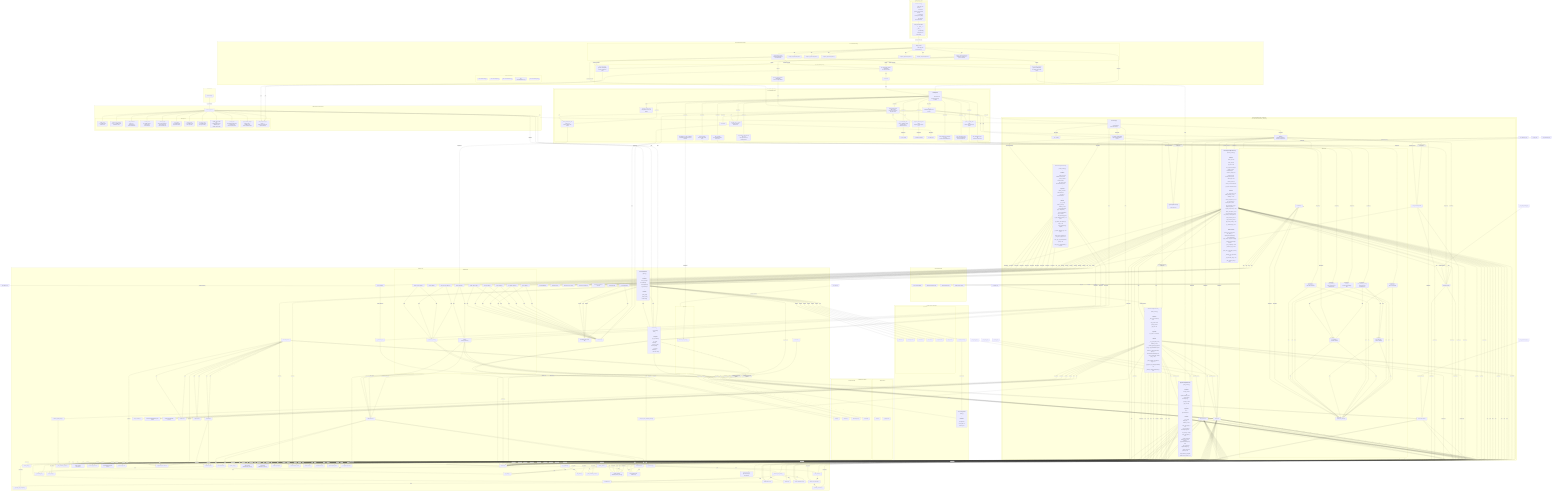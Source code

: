 graph TD
    subgraph "Application Entry Point"
        subgraph "File: src/thoth/main.py"
            direction TB
            main_module_docstring["
                <b>Module Docstring</b><br/>
                Main entry point for Thoth.<br/>
                This module provides a command-line interface<br/>
                for running the Thoth system by calling<br/>
                the refactored CLI implementation.
            "]
            main_entry_execution["
                <b>Entry Point Execution</b><br/>
                if __name__ == '__main__':<br/>
                    sys.exit(main())<br/>
                <i>Delegates to CLI main function</i>
            "]

            main_module_docstring --> main_entry_execution
        end
    end

    subgraph "User Interface"
        ObsidianPlugin["Obsidian Plugin"]
    end

    subgraph "Backend Server (api_server.py)"
        direction TB
        APIServer["FastAPI Application"]

        subgraph "API Endpoints"
            direction LR
            health_check["health_check<br/>() -> JSONResponse<br/><i>Health check</i>"]
            download_pdf["download_pdf_endpoint<br/>(url: str) -> JSONResponse<br/><i>Downloads a PDF</i>"]
            view_markdown["view_markdown<br/>(path: str) -> JSONResponse<br/><i>Views markdown file</i>"]
            research_chat["research_chat<br/>(req: ChatRequest) -> ChatResponse<br/><i>Chat with agent</i>"]
            research_query["research_query<br/>(req: ResearchRequest) -> ResearchResponse<br/><i>Direct research query</i>"]
            agent_status["agent_status<br/>() -> JSONResponse<br/><i>Agent health check</i>"]
            list_agent_tools["list_agent_tools<br/>() -> JSONResponse<br/><i>Lists agent tools</i>"]
            get_agent_config["get_agent_config<br/>() -> JSONResponse<br/><i>Gets agent config</i>"]
            update_agent_config["update_agent_config<br/>(req: ConfigUpdateRequest) -> JSONResponse<br/><i>Updates agent config</i>"]
            restart_agent["restart_agent<br/>(req: AgentRestartRequest) -> JSONResponse<br/><i>Restarts agent process</i>"]
            sync_obsidian_settings["sync_obsidian_settings<br/>(settings: dict) -> JSONResponse<br/><i>Syncs Obsidian settings</i>"]
            api_server_start_server["start_server(host, port, pipeline, ...)<br/><i>Starts the FastAPI server programmatically</i>"]
        end

        APIServer --> health_check
        APIServer --> download_pdf
        APIServer --> view_markdown
        APIServer --> research_chat
        APIServer --> research_query
        APIServer --> agent_status
        APIServer --> list_agent_tools
        APIServer --> get_agent_config
        APIServer --> update_agent_config
        APIServer --> restart_agent
        APIServer --> sync_obsidian_settings
        APIServer --> api_server_start_server
    end

    subgraph "Core Orchestration (service_manager.py)"
        direction TB

        subgraph "File: src/thoth/services/service_manager.py"
            direction TB
            class_ServiceManager["
                <b>ServiceManager</b><br/>
                --<br/>
                <i>Central manager for all Thoth services.</i>
            "]

            sm_init["__init__(config)"]
            sm_initialize["initialize()<br/><i>Instantiates all services and injects dependencies.</i>"]
            sm_set_citation_tracker["set_citation_tracker(tracker)<br/><i>Injects CitationGraph into services.</i>"]

            class_ServiceManager -- "has method" --> sm_init
            class_ServiceManager -- "has method" --> sm_initialize
            class_ServiceManager -- "has method" --> sm_set_citation_tracker

            sm_initialize -- "instantiates" --> LLMService
            sm_initialize -- "instantiates & injects LLMService" --> class_ProcessingService
            sm_initialize -- "instantiates & injects LLMService" --> ArticleService
            sm_initialize -- "instantiates" --> class_NoteService
            sm_initialize -- "instantiates" --> QueryService
            sm_initialize -- "instantiates" --> DiscoveryService
            sm_initialize -- "instantiates" --> RAGService
            sm_initialize -- "instantiates" --> WebSearchService
            sm_initialize -- "instantiates" --> PDFLocatorService
            sm_initialize -- "instantiates" --> CitationService_node
            sm_initialize -- "instantiates & injects LLMService" --> TagService_node

            sm_set_citation_tracker -- "injects CitationGraph" --> TagService_node
            sm_set_citation_tracker -- "injects CitationGraph" --> CitationService_node
        end
    end

    subgraph "Services Layer"
        direction LR
        subgraph "TagService"
            TagService_node["
                <b>TagService(BaseService)</b><br/>
                (tag_service.py)
            "]
            TagService_consolidate_and_retag["consolidate_and_retag(...)"]
        end
        PDFLocatorService["PDF Locator Service"]
        subgraph "CitationService"
            CitationService_node["
                <b>CitationService(BaseService)</b><br/>
                (citation_service.py)<br/>
                --<br/>
                <b>Attributes</b><br/>
                _citation_processor: CitationProcessor | None<br/>
                _citation_formatter: CitationFormatter<br/>
                _pdf_locator_service: PdfLocatorService | None<br/>
                --<br/>
                <b>Properties</b><br/>
                citation_processor -> CitationProcessor<br/>
                pdf_locator -> PdfLocatorService<br/>
                --<br/>
                <b>Methods</b><br/>
                __init__(config, citation_processor)<br/>
                initialize() -> None<br/>
                extract_citations(path, style) -> list[Citation]<br/>
                format_citation(citation, style) -> Citation<br/>
                track_citations(pdf_path, md_path, analysis, citations) -> str | None<br/>
                get_citation_network(article_id, depth) -> dict<br/>
                search_articles(query) -> list[dict]<br/>
                get_article_data(article_id) -> dict | None<br/>
                update_article_paths(article_id, pdf_path, md_path) -> bool<br/>
                locate_pdfs_for_citations(citations, update) -> list<br/>
                locate_pdf_for_citation(citation) -> str | None
            "]

            cs_prop_citation_processor["<i>property</i> citation_processor()"]
            cs_prop_pdf_locator["<i>property</i> pdf_locator()"]
            cs_extract_citations["extract_citations(...)"]
            cs_format_citation["format_citation(...)"]
            cs_track_citations["track_citations(...)"]
            cs_get_citation_network["get_citation_network(...)"]
            cs_search_articles["search_articles(...)"]
            cs_get_article_data["get_article_data(...)"]
            cs_update_article_paths["update_article_paths(...)"]
            cs_locate_pdfs_for_citations["locate_pdfs_for_citations(...)"]
            cs_locate_pdf_for_citation["locate_pdf_for_citation(...)"]

            CitationService_node -- "has method" --> cs_prop_citation_processor
            CitationService_node -- "has method" --> cs_prop_pdf_locator
            CitationService_node -- "has method" --> cs_extract_citations
            CitationService_node -- "has method" --> cs_format_citation
            CitationService_node -- "has method" --> cs_track_citations
            CitationService_node -- "has method" --> cs_get_citation_network
            CitationService_node -- "has method" --> cs_search_articles
            CitationService_node -- "has method" --> cs_get_article_data
            CitationService_node -- "has method" --> cs_update_article_paths
            CitationService_node -- "has method" --> cs_locate_pdfs_for_citations
            CitationService_node -- "has method" --> cs_locate_pdf_for_citation
        end
        DiscoveryService["
            <b>DiscoveryService(BaseService)</b><br/>
            (discovery_service.py)<br/>
            --<br/>
            <b>Attributes</b><br/>
            sources_dir: Path<br/>
            results_dir: Path<br/>
            api_sources: dict<br/>
            web_scraper: WebScraper<br/>
            emulator_scraper: EmulatorScraper<br/>
            scheduler_running: bool<br/>
            scheduler_thread: threading.Thread | None<br/>
            schedule_file: Path<br/>
            schedule_state: dict<br/>
            article_service: ArticleService<br/>
            pdf_locator: PdfLocatorService<br/>
            --<br/>
            <b>Methods</b><br/>
            __init__(config, sources_dir, results_dir, article_service)<br/>
            initialize() -> None<br/>
            create_source(source) -> bool<br/>
            get_source(name) -> DiscoverySource | None<br/>
            list_sources(active_only) -> list[DiscoverySource]<br/>
            update_source(source) -> bool<br/>
            delete_source(name) -> bool<br/>
            run_discovery(source_name, max_articles) -> DiscoveryResult<br/>
            start_scheduler() -> None<br/>
            stop_scheduler() -> None<br/>
            get_schedule_status() -> dict<br/>
            get_statistics(days) -> dict<br/>
            --<br/>
            <b>Private Methods</b><br/>
            _discover_from_source(source, max_articles) -> list[ScrapedArticleMetadata]<br/>
            _filter_articles(articles, query_filters) -> tuple[int, int, list[str]]<br/>
            _download_pdf(metadata) -> str | None<br/>
            _save_result(result) -> None<br/>
            _scheduler_loop() -> None<br/>
            _check_and_run_scheduled_sources() -> None<br/>
            _calculate_next_run(schedule) -> str<br/>
            _load_schedule_state() -> dict<br/>
            _save_schedule_state() -> None
        "]
        ds_run_discovery["run_discovery(...)"]
        ds_discover_from_source["_discover_from_source(...)"]
        ds_filter_articles["_filter_articles(...)"]
        ds_download_pdf["_download_pdf(...)"]
        ds_start_scheduler["start_scheduler()"]
        ds_scheduler_loop["_scheduler_loop()"]
        ds_check_and_run_scheduled_sources["_check_and_run_scheduled_sources()"]

        DiscoveryService -- "has method" --> ds_run_discovery
        DiscoveryService -- "has method" --> ds_discover_from_source
        DiscoveryService -- "has method" --> ds_filter_articles
        DiscoveryService -- "has method" --> ds_download_pdf
        DiscoveryService -- "has method" --> ds_start_scheduler
        DiscoveryService -- "has method" --> ds_scheduler_loop
        DiscoveryService -- "has method" --> ds_check_and_run_scheduled_sources

        ds_run_discovery -- "calls" --> ds_discover_from_source
        ds_run_discovery -- "calls" --> ds_filter_articles
        ds_run_discovery -- "calls" --> ds_download_pdf
        ds_filter_articles -- "calls" --> as_evaluate_for_download
        ds_discover_from_source -- "uses" --> ArxivAPISource
        ds_discover_from_source -- "uses" --> PubMedAPISource
        ds_discover_from_source -- "uses" --> WebScraper
        ds_discover_from_source -- "uses" --> EmulatorScraper
        ds_start_scheduler -- "creates thread for" --> ds_scheduler_loop
        ds_scheduler_loop -- "calls" --> ds_check_and_run_scheduled_sources
        ds_check_and_run_scheduled_sources -- "calls" --> ds_run_discovery
        subgraph "RAGService"
            RAGService["
                <b>RAGService(BaseService)</b><br/>
                (rag_service.py)<br/>
                --<br/>
                <b>Properties</b><br/>
                rag_manager: RAGManager<br/>
                --<br/>
                <b>Methods</b><br/>
                __init__(config, rag_manager)<br/>
                initialize()<br/>
                index_file(file_path) -> list[str]<br/>
                index_directory(directory, ...) -> dict<br/>
                search(query, k, filter) -> list[dict]<br/>
                ask_question(question, k, filter) -> dict<br/>
                get_statistics() -> dict<br/>
                clear_index() -> None<br/>
                index_knowledge_base(markdown_dir, notes_dir) -> dict
            "]
            rs_rag_manager["<i>property</i> rag_manager()"]
            rs_index_file["index_file(...)<br/><i>Indexes a single file.</i>"]
            rs_index_directory["index_directory(...)<br/><i>Indexes a directory.</i>"]
            rs_search["search(...)<br/><i>Searches the knowledge base.</i>"]
            rs_ask_question["ask_question(...)<br/><i>Asks a question to the knowledge base.</i>"]
            rs_get_statistics["get_statistics(...)<br/><i>Gets RAG statistics.</i>"]
            rs_clear_index["clear_index(...)<br/><i>Clears the vector index.</i>"]
            rs_index_knowledge_base["index_knowledge_base(...)<br/><i>Indexes the entire knowledge base.</i>"]

            RAGService -- "has property" --> rs_rag_manager
            RAGService -- "has method" --> rs_index_file
            RAGService -- "has method" --> rs_index_directory
            RAGService -- "has method" --> rs_search
            RAGService -- "has method" --> rs_ask_question
            RAGService -- "has method" --> rs_get_statistics
            RAGService -- "has method" --> rs_clear_index
            RAGService -- "has method" --> rs_index_knowledge_base

            rs_rag_manager -- "instantiates" --> RAGManager
            rs_index_file -- "uses" --> rs_rag_manager
            rs_index_directory -- "uses" --> rs_rag_manager
            rs_search -- "uses" --> rs_rag_manager
            rs_ask_question -- "uses" --> rs_rag_manager
            rs_get_statistics -- "uses" --> rs_rag_manager
            rs_clear_index -- "uses" --> rs_rag_manager
            rs_index_knowledge_base -- "calls" --> rs_index_directory
            rs_index_knowledge_base -- "calls" --> rs_get_statistics
        end
        LLMRouter["LLM Router"]
        QueryService["
            <b>QueryService(BaseService)</b><br/>
            (query_service.py)<br/>
            --<br/>
            <b>Attributes</b><br/>
            storage_dir: Path<br/>
            _llm: OpenRouterClient | None<br/>
            _queries: dict[str, ResearchQuery]<br/>
            prompts_dir: Path<br/>
            jinja_envs: dict<br/>
            --<br/>
            <b>Properties</b><br/>
            llm -> OpenRouterClient<br/>
            --<br/>
            <b>Methods</b><br/>
            __init__(config, storage_dir)<br/>
            initialize() -> None<br/>
            create_query(query) -> bool<br/>
            get_query(name) -> ResearchQuery | None<br/>
            list_queries() -> list[str]<br/>
            delete_query(name) -> bool<br/>
            evaluate_article(title, abstract, query_name, content) -> QueryEvaluationResponse | None<br/>
            get_all_queries() -> list[ResearchQuery]<br/>
            update_query(name, updates) -> bool<br/>
            _build_evaluation_prompt(title, abstract, query, content) -> str
        "]
        qs_create_query["create_query(...)"]
        qs_get_query["get_query(...)"]
        qs_list_queries["list_queries()"]
        qs_delete_query["delete_query(...)"]
        qs_evaluate_article["evaluate_article(...)"]
        qs_get_all_queries["get_all_queries()"]
        qs_update_query["update_query(...)"]
        qs_build_evaluation_prompt["_build_evaluation_prompt(...)"]

        QueryService -- "has method" --> qs_create_query
        QueryService -- "has method" --> qs_get_query
        QueryService -- "has method" --> qs_list_queries
        QueryService -- "has method" --> qs_delete_query
        QueryService -- "has method" --> qs_evaluate_article
        QueryService -- "has method" --> qs_get_all_queries
        QueryService -- "has method" --> qs_update_query
        QueryService -- "has method" --> qs_build_evaluation_prompt

        qs_evaluate_article -- "calls" --> qs_get_query
        qs_evaluate_article -- "calls" --> qs_build_evaluation_prompt
        qs_get_all_queries -- "calls" --> qs_list_queries
        qs_get_all_queries -- "calls" --> qs_get_query
        qs_update_query -- "calls" --> qs_get_query
        qs_update_query -- "calls" --> qs_create_query
        ArticleService["
            <b>ArticleService(BaseService)</b><br/>
            (article_service.py)<br/>
            --<br/>
            <b>Attributes</b><br/>
            _llm_service: LLMService | None<br/>
            query_service: None<br/>
            prompts_dir: Path<br/>
            jinja_envs: dict<br/>
            --<br/>
            <b>Properties</b><br/>
            llm_service -> LLMService<br/>
            --<br/>
            <b>Methods</b><br/>
            __init__(config, llm_service)<br/>
            initialize() -> None<br/>
            evaluate_against_query(article, query) -> QueryEvaluationResponse<br/>
            evaluate_for_download(metadata, queries) -> PreDownloadEvaluationResponse<br/>
            check_relevance(title, abstract, query) -> float<br/>
            _build_evaluation_prompt(article, query) -> str<br/>
            _aggregate_topic_analysis(evaluations) -> str<br/>
            _calculate_confidence(evaluations) -> float
        "]
        as_evaluate_against_query["evaluate_against_query(...)"]
        as_evaluate_for_download["evaluate_for_download(...)"]
        as_check_relevance["check_relevance(...)"]
        as_build_evaluation_prompt["_build_evaluation_prompt(...)"]
        as_aggregate_topic_analysis["_aggregate_topic_analysis(...)"]
        as_calculate_confidence["_calculate_confidence(...)"]

        ArticleService -- "has method" --> as_evaluate_against_query
        ArticleService -- "has method" --> as_evaluate_for_download
        ArticleService -- "has method" --> as_check_relevance
        ArticleService -- "has method" --> as_build_evaluation_prompt
        ArticleService -- "has method" --> as_aggregate_topic_analysis
        ArticleService -- "has method" --> as_calculate_confidence

        as_evaluate_for_download -- "calls" --> as_aggregate_topic_analysis
        as_evaluate_for_download -- "calls" --> as_calculate_confidence
        as_evaluate_against_query -- "calls" --> as_build_evaluation_prompt
        ArticleService -- "uses" --> LLMService
        ArticleService -- "uses" --> QueryService
        qs_evaluate_article -- "uses" --> OpenRouterClient
        QueryService -- "uses" --> Jinja2Environment
        QueryService -- "manages" --> ResearchQuery
        QueryService -- "produces" --> QueryEvaluationResponse
        QueryService -- "stores to" --> JSONFiles
        ArticleService -- "uses" --> Jinja2Environment
        ArticleService -- "produces" --> QueryEvaluationResponse
        ArticleService -- "produces" --> PreDownloadEvaluationResponse
        ArticleService -- "uses" --> AnalysisResponse
        ArticleService -- "uses" --> ScrapedArticleMetadata
        ArticleService -- "uses" --> ResearchQuery
        ProcessingService -- "uses" --> LLMService
        ProcessingService -- "uses" --> LLMProcessor
        ProcessingService -..-> MistralAPI
        ProcessingService -- "uses" --> Mistral
        ProcessingService -- "uses" --> PdfReader
        ProcessingService -- "produces" --> AnalysisResponse
        TagService -- "uses" --> LLMService
        RAGManager -- "uses" --> EmbeddingManager
        RAGManager -- "uses" --> VectorStoreManager
        VectorStoreManager -- "uses" --> KnowledgeBase
        DiscoveryService -- "uses" --> ArticleService
        DiscoveryService -- "uses" --> ArxivAPISource
        DiscoveryService -- "uses" --> WebScraper
        DiscoveryService -- "uses" --> PubMedAPISource
        DiscoveryService -- "uses" --> EmulatorScraper
        DiscoveryService -- "uses" --> PdfLocatorService
        DiscoveryService -- "manages" --> DiscoverySource
        DiscoveryService -- "produces" --> DiscoveryResult
        DiscoveryService -- "manages" --> ScheduleConfig
        DiscoveryService -- "uses" --> threading
        CitationService -- "uses" --> CitationProcessor
        CitationProcessor -- "uses" --> ReferenceExtractor
        CitationProcessor -- "uses" --> CitationEnhancer
        cs_prop_citation_processor -- "instantiates and uses" --> CitationProcessor
        cs_prop_citation_processor -- "instantiates" --> LLMService
        cs_extract_citations -- "calls" --> cs_prop_citation_processor
        cs_prop_pdf_locator -- "instantiates and calls initialize" --> PDFLocatorService
        cs_locate_pdfs_for_citations -- "calls" --> cs_prop_pdf_locator
        cs_locate_pdf_for_citation -- "calls" --> cs_prop_pdf_locator
        cs_track_citations -- "uses" --> CitationGraph
        cs_get_citation_network -- "uses" --> CitationGraph
        cs_search_articles -- "uses" --> CitationGraph
        cs_get_article_data -- "uses" --> CitationGraph
        cs_update_article_paths -- "uses" --> CitationGraph
        CitationEnhancer -- "uses" --> ExternalAPIs
        LLMService -..-> ExternalLLMAPIs
        LLMService -- "instantiates" --> OpenRouterClient
        LLMService -- "instantiates" --> AnthropicClient
        LLMService -- "instantiates" --> OpenAIClient
        LLMService -- "uses" --> OpenRouterClient
        LLMService -- "uses" --> AnthropicClient
        LLMService -- "uses" --> OpenAIClient
        LLMService -- "uses" --> ChatPromptTemplate
        DiscoveryService -- "Uses" --> WebSearchService
        DiscoveryService -- "Accesses" --> ExternalAPIs
        class_NoteService -- "Manages" --> LocalFiles
        class_NoteService -- "uses" --> Jinja2Environment
        class_NoteService -- "uses" --> AnalysisResponse
        class_NoteService -- "uses" --> Citation
        class_NoteService -- "creates" --> ObsidianNotes
        class_NoteService -- "manages" --> TemplateSystem
        class_NoteService -- "handles" --> FileSystemOps
        PDFLocatorService -- "Manages" --> LocalFiles

        %% Config Usage
        APIServer -- "uses" --> ThothConfig
        class_ServiceManager -- "uses" --> ThothConfig
        Agent -- "uses" --> ThothConfig

        %% Data Flow
        Agent -- "Updates" --> KnowledgeBase
        Agent -- "Generates" --> LocalFiles
        Mistral -- "connects to" --> MistralAPI

        %% Service Inheritance from BaseService
        TagService -- "inherits from" --> BaseService
        PDFLocatorService -- "inherits from" --> BaseService
        CitationService -- "inherits from" --> BaseService
        DiscoveryService -- "inherits from" --> BaseService
        class_NoteService -- "inherits from" --> BaseService
        QueryService -- "inherits from" --> BaseService
        ArticleService -- "inherits from" --> BaseService
        LLMService -- "inherits from" --> BaseService
        class_ProcessingService -- "inherits from" --> BaseService
        WebSearchService -- "inherits from" --> BaseService
        RAGService -- "inherits from" --> BaseService
    end

    subgraph "Agentic System (LangGraph)"
        direction TB
        Agent["
            <b>ResearchAssistant</b><br/>
            (agent.py)<br/>
            --<br/>
            <b>Attributes</b><br/>
            service_manager: ServiceManager<br/>
            tools: list[BaseTool]<br/>
            app: StateGraph<br/>
            --<br/>
            <b>Methods</b><br/>
            _build_graph()<br/>
            _register_tools()<br/>
            chat(message)
        "]

        AgentState["
            <b>ResearchAgentState</b><br/>
            (state.py)<br/>
            --<br/>
            <b>Attributes</b><br/>
            messages: list<br/>
            current_task: str<br/>
            session_id: str
        "]

        LangGraphLib["LangGraph Library"]

        subgraph "Agent Tools"
            direction LR
            PDFTools["PDF Tools"]
            DiscoveryTools["Discovery Tools"]
            RAGTools["RAG Tools"]
            WebTools["Web Tools"]
            AnalysisTools["Analysis Tools"]
            QueryTools["Query Tools"]
        end
    end

    subgraph "Data & External APIs"
        KnowledgeBase["Knowledge Base (Vector DB)"]
        ExternalAPIs["External APIs (ArXiv, PubMed, etc.)"]
        ExternalLLMAPIs["External LLM APIs<br/>(OpenAI, Anthropic, OpenRouter)"]
        MistralAPI["Mistral API (OCR)"]
        LocalFiles["Local Files (PDFs, Notes)"]
        Mistral["Mistral Client"]
        PdfReader["PyPDF Reader"]
        AnalysisResponse["AnalysisResponse Schema"]
        QueryEvaluationResponse["QueryEvaluationResponse Schema"]
        PreDownloadEvaluationResponse["PreDownloadEvaluationResponse Schema"]
        ScrapedArticleMetadata["ScrapedArticleMetadata Schema"]
        ResearchQuery["ResearchQuery Schema"]
        Jinja2Environment["Jinja2 Template Environment"]
        JSONFiles["JSON Storage Files"]
        OpenRouterClient["OpenRouterClient<br/>(utilities/openrouter_client.py)"]
        AnthropicClient["AnthropicClient<br/>(utilities/anthropic_client.py)"]
        OpenAIClient["OpenAIClient<br/>(utilities/openai_client.py)"]
        VectorStore["Vector Store Database"]
        MarkdownFiles["Markdown Document Files"]
        SearchResults["Search Result Objects"]
        QuestionAnswering["Q&A Response Objects"]
        PubMedAPISource["PubMed API Source"]
        EmulatorScraper["Browser Emulator Scraper"]
        DiscoverySource["Discovery Source Schema"]
        DiscoveryResult["Discovery Result Schema"]
        ScheduleConfig["Schedule Configuration Schema"]
        threading["Threading Module"]
        Citation["Citation Schema"]
        ObsidianNotes["Obsidian Note Files"]
        TemplateSystem["Jinja2 Template System"]
        FileSystemOps["File System Operations"]
    end

    subgraph "Configuration (config.py)"
        direction TB
        ThothConfig["
            <b>ThothConfig</b><br/>
            (Root Settings Class)<br/>
            --<br/>
            <b>Composes</b><br/>
            api_keys: APIKeys<br/>
            llm_config: LLMConfig<br/>
            discovery_config: DiscoveryConfig<br/>
            rag_config: RAGConfig<br/>
            ...and other configs
        "]

        subgraph "Setting Sources"
            direction LR
            EnvFile[".env File"]
            PyProject["pyproject.toml"]
        end

        subgraph "Component Configs"
            direction LR
            APIKeys["APIKeys"]
            LLMConfig["LLMConfig"]
            DiscoveryConfig["DiscoveryConfig"]
            RAGConfig["RAGConfig"]
        end

        ThothConfig -- "composes" --> APIKeys
        ThothConfig -- "composes" --> LLMConfig
        ThothConfig -- "composes" --> DiscoveryConfig
        ThothConfig -- "composes" --> RAGConfig

        ThothConfig -.-> EnvFile
        ThothConfig -.-> PyProject
    end

    subgraph "Core Pipeline (pipeline.py)"
        direction TB

        subgraph "File: src/thoth/pipeline.py"
            direction TB
            PipelineError["PipelineError(Exception)<br/><i>Exception for errors in the pipeline</i>"]

            class_ThothPipeline["
                <b>ThothPipeline</b><br/>
                --<br/>
                <i>Orchestrates the document processing workflow.</i>
            "]

            pipeline_init["__init__(...)<br/><i>Initializes the pipeline and services.</i>"]
            pipeline_process_pdf["process_pdf(pdf_path: Path) -> Path<br/><i>Processes a single PDF from path to note.</i>"]
            pipeline_ocr_convert["_ocr_convert(pdf_path: Path) -> tuple[Path, Path]<br/><i>Converts PDF to Markdown via OCR.</i>"]
            pipeline_analyze_content["_analyze_content(md_path: Path)<br/><i>Analyzes content using an LLM.</i>"]
            pipeline_extract_citations["_extract_citations(md_path: Path) -> list<br/><i>Extracts citations from content.</i>"]
            pipeline_generate_note["_generate_note(...) -> tuple<br/><i>Generates the final Obsidian note.</i>"]
            pipeline_index_to_rag["_index_to_rag(file_path: Path)<br/><i>Indexes a file into the RAG system.</i>"]
            pipeline_consolidate_tags["consolidate_and_retag_all_articles()<br/><i>Consolidates and adds new tags to all articles.</i>"]
            pipeline_index_kb["index_knowledge_base()<br/><i>Indexes all markdown files in the knowledge base.</i>"]
            pipeline_search_kb["search_knowledge_base(query: str) -> list<br/><i>Searches the knowledge base.</i>"]
            pipeline_ask_kb["ask_knowledge_base(question: str) -> dict<br/><i>Asks a question to the knowledge base.</i>"]
            pipeline_web_search["web_search(query: str) -> list<br/><i>Performs a web search.</i>"]
            pipeline_clear_rag["clear_rag_index()<br/><i>Clears the RAG vector index.</i>"]
            pipeline_get_rag_stats["get_rag_stats()<br/><i>Gets statistics about the RAG system.</i>"]

            class_ThothPipeline -- "has method" --> pipeline_init
            class_ThothPipeline -- "has method" --> pipeline_process_pdf
            class_ThothPipeline -- "has method" --> pipeline_ocr_convert
            class_ThothPipeline -- "has method" --> pipeline_analyze_content
            class_ThothPipeline -- "has method" --> pipeline_extract_citations
            class_ThothPipeline -- "has method" --> pipeline_generate_note
            class_ThothPipeline -- "has method" --> pipeline_index_to_rag
            class_ThothPipeline -- "has method" --> pipeline_consolidate_tags
            class_ThothPipeline -- "has method" --> pipeline_index_kb
            class_ThothPipeline -- "has method" --> pipeline_search_kb
            class_ThothPipeline -- "has method" --> pipeline_ask_kb
            class_ThothPipeline -- "has method" --> pipeline_web_search
            class_ThothPipeline -- "has method" --> pipeline_clear_rag
            class_ThothPipeline -- "has method" --> pipeline_get_rag_stats

            pipeline_init -- "instantiates" --> class_ServiceManager
            pipeline_init -- "calls" --> sm_initialize
            pipeline_init -- "calls" --> sm_set_citation_tracker
            pipeline_init -- "instantiates" --> PDFTracker["PDFTracker"]
            pipeline_init -- "instantiates" --> CitationGraph["CitationGraph"]

            pipeline_process_pdf -- "calls" --> pipeline_ocr_convert
            pipeline_process_pdf -- "calls" --> pipeline_analyze_content
            pipeline_process_pdf -- "calls" --> pipeline_extract_citations
            pipeline_process_pdf -- "calls" --> pipeline_generate_note
            pipeline_process_pdf -- "calls" --> pipeline_index_to_rag

            pipeline_ocr_convert -- "delegates to" --> ps_ocr_convert
            pipeline_analyze_content -- "delegates to" --> ps_analyze_document
            pipeline_extract_citations -- "delegates to" --> cs_extract_citations
            pipeline_generate_note -- "delegates to" --> ns_create_note
            pipeline_generate_note -- "uses" --> CitationGraph

            pipeline_index_to_rag -- "delegates to" --> rs_index_file
            pipeline_consolidate_tags -- "delegates to" --> TagService_consolidate_and_retag
            pipeline_index_kb -- "delegates to" --> rs_index_knowledge_base
            pipeline_search_kb -- "delegates to" --> rs_search
            pipeline_ask_kb -- "delegates to" --> rs_ask_question
            pipeline_web_search -- "delegates to" --> WebSearchService
            pipeline_clear_rag -- "delegates to" --> rs_clear_index
            pipeline_get_rag_stats -- "delegates to" --> rs_get_statistics

            class_ThothPipeline -- "raises" --> PipelineError
        end
    end

    subgraph "CLI (Command-Line Interface)"
        direction TB

        subgraph "File: src/thoth/cli/main.py"
            direction TB
            main_cli_main_func["
                <b>main() -> None</b><br/>
                <i>Main entry point for the Thoth CLI.</i>
            "]

            main_cli_main_func_dispatch["args.func(args, pipeline)<br/><i>Dynamically dispatches to command function</i>"]

            main_cli_main_func -- "instantiates" --> class_ThothPipeline
            main_cli_main_func -- "calls" --> agent_cli_configure_subparser
            main_cli_main_func -- "calls" --> discovery_cli_configure_subparser
            main_cli_main_func -- "calls" --> notes_cli_configure_subparser
            main_cli_main_func -- "calls" --> pdf_cli_configure_subparser
            main_cli_main_func -- "calls" --> rag_cli_configure_subparser
            main_cli_main_func -- "calls" --> system_cli_configure_subparser
            main_cli_main_func --> main_cli_main_func_dispatch
        end

        subgraph "File: src/thoth/cli/system.py"
            direction TB
            system_cli_configure_subparser["configure_subparser(subparsers)<br/><i>Configure the subparser for system commands</i>"]
            system_cli_run_monitor["run_monitor(args, pipeline: ThothPipeline)<br/><i>Run the PDF monitor</i>"]
            system_cli_process_pdf["process_pdf(args, pipeline: ThothPipeline)<br/><i>Process a single PDF file</i>"]
            system_cli_run_api_server["run_api_server(args, pipeline: ThothPipeline)<br/><i>Run the Obsidian API server</i>"]
            system_cli_run_scrape_filter_test["run_scrape_filter_test(args, pipeline: ThothPipeline)<br/><i>Test the filter with sample articles</i>"]

            system_cli_configure_subparser -- "registers" --> system_cli_run_monitor
            system_cli_configure_subparser -- "registers" --> system_cli_process_pdf
            system_cli_configure_subparser -- "registers" --> system_cli_run_api_server
            system_cli_configure_subparser -- "registers" --> system_cli_run_scrape_filter_test

            system_cli_run_monitor -- "uses" --> PDFMonitor
            system_cli_run_monitor -- "calls" --> api_server_start_server
            system_cli_process_pdf -- "calls" --> pipeline_process_pdf
            system_cli_run_api_server -- "calls" --> api_server_start_server
            system_cli_run_scrape_filter_test -- "uses" --> QueryService
        end

        subgraph "Other Subcommands"
            direction TB
            subgraph "File: src/thoth/cli/agent.py"
                agent_cli_configure_subparser["configure_subparser(subparsers)"]
            end
            subgraph "File: src/thoth/cli/discovery.py"
                discovery_cli_configure_subparser["configure_subparser(subparsers)"]
            end
            subgraph "File: src/thoth/cli/notes.py"
                notes_cli_configure_subparser["configure_subparser(subparsers)"]
            end
            subgraph "File: src/thoth/cli/pdf.py"
                pdf_cli_configure_subparser["configure_subparser(subparsers)"]
            end
            subgraph "File: src/thoth/cli/rag.py"
                rag_cli_configure_subparser["configure_subparser(subparsers)"]
            end
        end

        main_entry_execution -- "calls sys.exit(main())" --> main_cli_main_func

        main_cli_main_func_dispatch -- "executes command" --> system_cli_run_monitor
        main_cli_main_func_dispatch -- "executes command" --> pipeline_process_pdf
        main_cli_main_func_dispatch -- "executes command" --> system_cli_run_api_server
        main_cli_main_func_dispatch -- "executes command" --> system_cli_run_scrape_filter_test
    end

    %% --- Relationships ---

    %% UI to Backend
    ObsidianPlugin -- "HTTP Requests" --> APIServer

    %% API to Services
    APIServer -- "Uses" --> class_ServiceManager
    APIServer -- "Initializes" --> Agent

    sm_llm_prop -- "provides access to" --> LLMService
    sm_processing_prop -- "provides access to" --> class_ProcessingService
    sm_article_prop -- "provides access to" --> ArticleService
    sm_note_prop -- "provides access to" --> class_NoteService
    sm_query_prop -- "provides access to" --> QueryService
    sm_discovery_prop -- "provides access to" --> DiscoveryService
    sm_rag_prop -- "provides access to" --> RAGService
    sm_web_search_prop -- "provides access to" --> WebSearchService
    sm_citation_prop -- "provides access to" --> CitationService
    sm_tag_prop -- "provides access to" --> TagService
    sm_pdf_locator_prop -- "provides access to" --> PDFLocatorService
    PDFMonitor -- "uses" --> class_ThothPipeline

    %% Services to Agent
    class_ProcessingService -- "Invokes" --> Agent

    %% Agent Core
    Agent -- "uses" --> LangGraphLib
    Agent -- "registers" --> PDFTools
    Agent -- "registers" --> DiscoveryTools
    Agent -- "registers" --> RAGTools
    Agent -- "registers" --> WebTools
    Agent -- "registers" --> AnalysisTools
    Agent -- "registers" --> QueryTools
    Agent -- "compiles with" --> AgentState
    LangGraphLib -- "uses schema" --> AgentState

    %% Services Dependencies
    LLMRouter --> LLMService
    ArticleService -- "uses" --> LLMService
    ArticleService -- "uses" --> QueryService
    QueryService -- "uses" --> OpenRouterClient
    QueryService -- "uses" --> Jinja2Environment
    QueryService -- "manages" --> ResearchQuery
    QueryService -- "produces" --> QueryEvaluationResponse
    QueryService -- "stores to" --> JSONFiles
    ArticleService -- "uses" --> Jinja2Environment
    ArticleService -- "produces" --> QueryEvaluationResponse
    ArticleService -- "produces" --> PreDownloadEvaluationResponse
    ArticleService -- "uses" --> AnalysisResponse
    ArticleService -- "uses" --> ScrapedArticleMetadata
    ArticleService -- "uses" --> ResearchQuery
    ProcessingService -- "uses" --> LLMService
    ProcessingService -- "uses" --> LLMProcessor
    ProcessingService -..-> MistralAPI
    ProcessingService -- "uses" --> Mistral
    ProcessingService -- "uses" --> PdfReader
    ProcessingService -- "produces" --> AnalysisResponse
    TagService -- "uses" --> LLMService
    RAGService -- "uses" --> RAGManager
    RAGService -- "manages" --> VectorStore
    RAGService -- "indexes" --> MarkdownFiles
    RAGService -- "produces" --> SearchResults
    RAGService -- "provides" --> QuestionAnswering
    RAGManager -- "uses" --> EmbeddingManager
    RAGManager -- "uses" --> VectorStoreManager
    VectorStoreManager -- "uses" --> KnowledgeBase
    DiscoveryService -- "uses" --> ArticleService
    DiscoveryService -- "uses" --> ArxivAPISource
    DiscoveryService -- "uses" --> WebScraper
    DiscoveryService -- "uses" --> PubMedAPISource
    DiscoveryService -- "uses" --> EmulatorScraper
    DiscoveryService -- "uses" --> PdfLocatorService
    DiscoveryService -- "manages" --> DiscoverySource
    DiscoveryService -- "produces" --> DiscoveryResult
    DiscoveryService -- "manages" --> ScheduleConfig
    DiscoveryService -- "uses" --> threading
    CitationService -- "uses" --> CitationProcessor
    CitationProcessor -- "uses" --> ReferenceExtractor
    CitationProcessor -- "uses" --> CitationEnhancer
    cs_prop_citation_processor -- "instantiates and uses" --> CitationProcessor
    cs_prop_citation_processor -- "instantiates" --> LLMService
    cs_extract_citations -- "calls" --> cs_prop_citation_processor
    cs_prop_pdf_locator -- "instantiates and calls initialize" --> PDFLocatorService
    cs_locate_pdfs_for_citations -- "calls" --> cs_prop_pdf_locator
    cs_locate_pdf_for_citation -- "calls" --> cs_prop_pdf_locator
    cs_track_citations -- "uses" --> CitationGraph
    cs_get_citation_network -- "uses" --> CitationGraph
    cs_search_articles -- "uses" --> CitationGraph
    cs_get_article_data -- "uses" --> CitationGraph
    cs_update_article_paths -- "uses" --> CitationGraph
    CitationEnhancer -- "uses" --> ExternalAPIs
    LLMService -..-> ExternalLLMAPIs
    LLMService -- "instantiates" --> OpenRouterClient
    LLMService -- "instantiates" --> AnthropicClient
    LLMService -- "instantiates" --> OpenAIClient
    LLMService -- "uses" --> OpenRouterClient
    LLMService -- "uses" --> AnthropicClient
    LLMService -- "uses" --> OpenAIClient
    LLMService -- "uses" --> ChatPromptTemplate
    DiscoveryService -- "Uses" --> WebSearchService
    DiscoveryService -- "Accesses" --> ExternalAPIs
    class_NoteService -- "Manages" --> LocalFiles
    class_NoteService -- "uses" --> Jinja2Environment
    class_NoteService -- "uses" --> AnalysisResponse
    class_NoteService -- "uses" --> Citation
    class_NoteService -- "creates" --> ObsidianNotes
    class_NoteService -- "manages" --> TemplateSystem
    class_NoteService -- "handles" --> FileSystemOps
    PDFLocatorService -- "Manages" --> LocalFiles

    %% Config Usage
    APIServer -- "uses" --> ThothConfig
    class_ServiceManager -- "uses" --> ThothConfig
    Agent -- "uses" --> ThothConfig

    %% Data Flow
    Agent -- "Updates" --> KnowledgeBase
    Agent -- "Generates" --> LocalFiles
    Mistral -- "connects to" --> MistralAPI

    %% Service Inheritance from BaseService
    TagService -- "inherits from" --> BaseService
    PDFLocatorService -- "inherits from" --> BaseService
    CitationService -- "inherits from" --> BaseService
    DiscoveryService -- "inherits from" --> BaseService
    class_NoteService -- "inherits from" --> BaseService
    QueryService -- "inherits from" --> BaseService
    ArticleService -- "inherits from" --> BaseService
    LLMService -- "inherits from" --> BaseService
    class_ProcessingService -- "inherits from" --> BaseService
    WebSearchService -- "inherits from" --> BaseService
    RAGService -- "inherits from" --> BaseService

    %% New RAGService subgraph
    subgraph "RAGService"
        RAGService["
            <b>RAGService(BaseService)</b><br/>
            (rag_service.py)<br/>
            --<br/>
            <b>Properties</b><br/>
            rag_manager: RAGManager<br/>
            --<br/>
            <b>Methods</b><br/>
            __init__(config, rag_manager)<br/>
            initialize()<br/>
            index_file(file_path) -> list[str]<br/>
            index_directory(directory, ...) -> dict<br/>
            search(query, k, filter) -> list[dict]<br/>
            ask_question(question, k, filter) -> dict<br/>
            get_statistics() -> dict<br/>
            clear_index() -> None<br/>
            index_knowledge_base(markdown_dir, notes_dir) -> dict
        "]
        rs_rag_manager["<i>property</i> rag_manager()"]
        rs_index_file["index_file(...)<br/><i>Indexes a single file.</i>"]
        rs_index_directory["index_directory(...)<br/><i>Indexes a directory.</i>"]
        rs_search["search(...)<br/><i>Searches the knowledge base.</i>"]
        rs_ask_question["ask_question(...)<br/><i>Asks a question to the knowledge base.</i>"]
        rs_get_statistics["get_statistics(...)<br/><i>Gets RAG statistics.</i>"]
        rs_clear_index["clear_index(...)<br/><i>Clears the vector index.</i>"]
        rs_index_knowledge_base["index_knowledge_base(...)<br/><i>Indexes the entire knowledge base.</i>"]

        RAGService -- "has property" --> rs_rag_manager
        RAGService -- "has method" --> rs_index_file
        RAGService -- "has method" --> rs_index_directory
        RAGService -- "has method" --> rs_search
        RAGService -- "has method" --> rs_ask_question
        RAGService -- "has method" --> rs_get_statistics
        RAGService -- "has method" --> rs_clear_index
        RAGService -- "has method" --> rs_index_knowledge_base

        rs_rag_manager -- "instantiates" --> RAGManager
        rs_index_file -- "uses" --> rs_rag_manager
        rs_index_directory -- "uses" --> rs_rag_manager
        rs_search -- "uses" --> rs_rag_manager
        rs_ask_question -- "uses" --> rs_rag_manager
        rs_get_statistics -- "uses" --> rs_rag_manager
        rs_clear_index -- "uses" --> rs_rag_manager
        rs_index_knowledge_base -- "calls" --> rs_index_directory
        rs_index_knowledge_base -- "calls" --> rs_get_statistics
    end

    subgraph "WebSearchService"
        WebSearchService["WebSearchService"]
    end